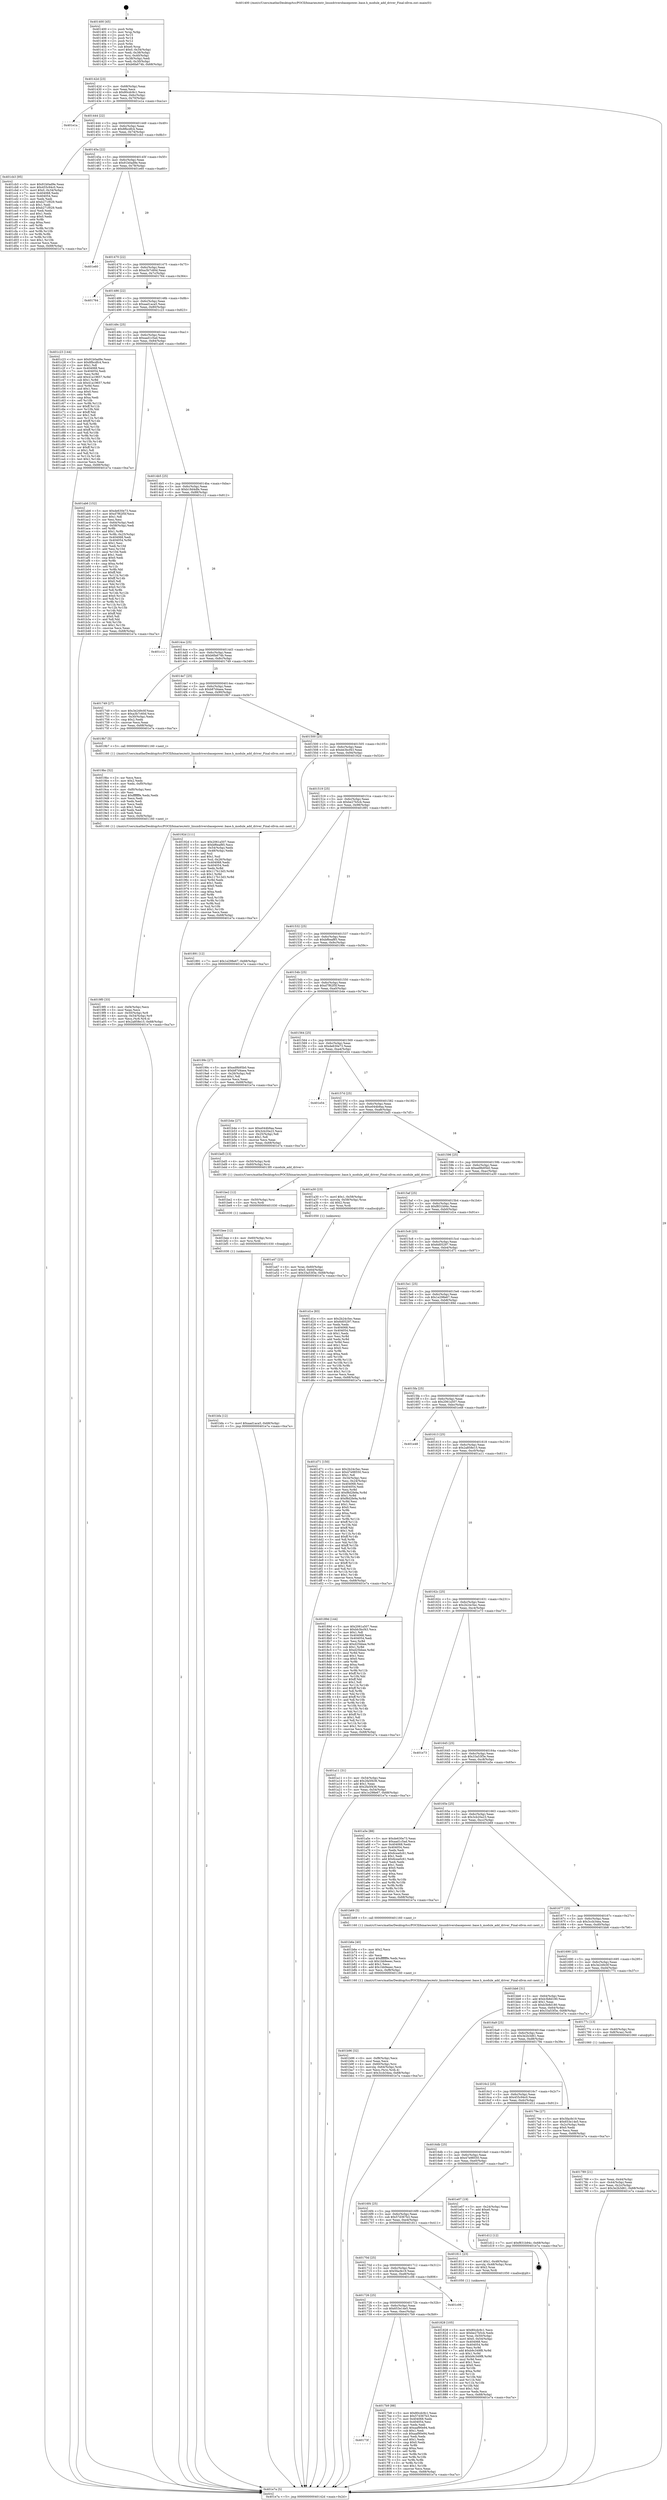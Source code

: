 digraph "0x401400" {
  label = "0x401400 (/mnt/c/Users/mathe/Desktop/tcc/POCII/binaries/extr_linuxdriversbasepower..base.h_module_add_driver_Final-ollvm.out::main(0))"
  labelloc = "t"
  node[shape=record]

  Entry [label="",width=0.3,height=0.3,shape=circle,fillcolor=black,style=filled]
  "0x40142d" [label="{
     0x40142d [23]\l
     | [instrs]\l
     &nbsp;&nbsp;0x40142d \<+3\>: mov -0x68(%rbp),%eax\l
     &nbsp;&nbsp;0x401430 \<+2\>: mov %eax,%ecx\l
     &nbsp;&nbsp;0x401432 \<+6\>: sub $0x80cdc9c1,%ecx\l
     &nbsp;&nbsp;0x401438 \<+3\>: mov %eax,-0x6c(%rbp)\l
     &nbsp;&nbsp;0x40143b \<+3\>: mov %ecx,-0x70(%rbp)\l
     &nbsp;&nbsp;0x40143e \<+6\>: je 0000000000401e1a \<main+0xa1a\>\l
  }"]
  "0x401e1a" [label="{
     0x401e1a\l
  }", style=dashed]
  "0x401444" [label="{
     0x401444 [22]\l
     | [instrs]\l
     &nbsp;&nbsp;0x401444 \<+5\>: jmp 0000000000401449 \<main+0x49\>\l
     &nbsp;&nbsp;0x401449 \<+3\>: mov -0x6c(%rbp),%eax\l
     &nbsp;&nbsp;0x40144c \<+5\>: sub $0x8fbcdfc4,%eax\l
     &nbsp;&nbsp;0x401451 \<+3\>: mov %eax,-0x74(%rbp)\l
     &nbsp;&nbsp;0x401454 \<+6\>: je 0000000000401cb3 \<main+0x8b3\>\l
  }"]
  Exit [label="",width=0.3,height=0.3,shape=circle,fillcolor=black,style=filled,peripheries=2]
  "0x401cb3" [label="{
     0x401cb3 [95]\l
     | [instrs]\l
     &nbsp;&nbsp;0x401cb3 \<+5\>: mov $0x91b0ad9e,%eax\l
     &nbsp;&nbsp;0x401cb8 \<+5\>: mov $0x455c94c0,%ecx\l
     &nbsp;&nbsp;0x401cbd \<+7\>: movl $0x0,-0x34(%rbp)\l
     &nbsp;&nbsp;0x401cc4 \<+7\>: mov 0x404068,%edx\l
     &nbsp;&nbsp;0x401ccb \<+7\>: mov 0x404054,%esi\l
     &nbsp;&nbsp;0x401cd2 \<+2\>: mov %edx,%edi\l
     &nbsp;&nbsp;0x401cd4 \<+6\>: add $0xb271f029,%edi\l
     &nbsp;&nbsp;0x401cda \<+3\>: sub $0x1,%edi\l
     &nbsp;&nbsp;0x401cdd \<+6\>: sub $0xb271f029,%edi\l
     &nbsp;&nbsp;0x401ce3 \<+3\>: imul %edi,%edx\l
     &nbsp;&nbsp;0x401ce6 \<+3\>: and $0x1,%edx\l
     &nbsp;&nbsp;0x401ce9 \<+3\>: cmp $0x0,%edx\l
     &nbsp;&nbsp;0x401cec \<+4\>: sete %r8b\l
     &nbsp;&nbsp;0x401cf0 \<+3\>: cmp $0xa,%esi\l
     &nbsp;&nbsp;0x401cf3 \<+4\>: setl %r9b\l
     &nbsp;&nbsp;0x401cf7 \<+3\>: mov %r8b,%r10b\l
     &nbsp;&nbsp;0x401cfa \<+3\>: and %r9b,%r10b\l
     &nbsp;&nbsp;0x401cfd \<+3\>: xor %r9b,%r8b\l
     &nbsp;&nbsp;0x401d00 \<+3\>: or %r8b,%r10b\l
     &nbsp;&nbsp;0x401d03 \<+4\>: test $0x1,%r10b\l
     &nbsp;&nbsp;0x401d07 \<+3\>: cmovne %ecx,%eax\l
     &nbsp;&nbsp;0x401d0a \<+3\>: mov %eax,-0x68(%rbp)\l
     &nbsp;&nbsp;0x401d0d \<+5\>: jmp 0000000000401e7a \<main+0xa7a\>\l
  }"]
  "0x40145a" [label="{
     0x40145a [22]\l
     | [instrs]\l
     &nbsp;&nbsp;0x40145a \<+5\>: jmp 000000000040145f \<main+0x5f\>\l
     &nbsp;&nbsp;0x40145f \<+3\>: mov -0x6c(%rbp),%eax\l
     &nbsp;&nbsp;0x401462 \<+5\>: sub $0x91b0ad9e,%eax\l
     &nbsp;&nbsp;0x401467 \<+3\>: mov %eax,-0x78(%rbp)\l
     &nbsp;&nbsp;0x40146a \<+6\>: je 0000000000401e60 \<main+0xa60\>\l
  }"]
  "0x401bfa" [label="{
     0x401bfa [12]\l
     | [instrs]\l
     &nbsp;&nbsp;0x401bfa \<+7\>: movl $0xaad1aca5,-0x68(%rbp)\l
     &nbsp;&nbsp;0x401c01 \<+5\>: jmp 0000000000401e7a \<main+0xa7a\>\l
  }"]
  "0x401e60" [label="{
     0x401e60\l
  }", style=dashed]
  "0x401470" [label="{
     0x401470 [22]\l
     | [instrs]\l
     &nbsp;&nbsp;0x401470 \<+5\>: jmp 0000000000401475 \<main+0x75\>\l
     &nbsp;&nbsp;0x401475 \<+3\>: mov -0x6c(%rbp),%eax\l
     &nbsp;&nbsp;0x401478 \<+5\>: sub $0xa3b7c60d,%eax\l
     &nbsp;&nbsp;0x40147d \<+3\>: mov %eax,-0x7c(%rbp)\l
     &nbsp;&nbsp;0x401480 \<+6\>: je 0000000000401764 \<main+0x364\>\l
  }"]
  "0x401bee" [label="{
     0x401bee [12]\l
     | [instrs]\l
     &nbsp;&nbsp;0x401bee \<+4\>: mov -0x60(%rbp),%rsi\l
     &nbsp;&nbsp;0x401bf2 \<+3\>: mov %rsi,%rdi\l
     &nbsp;&nbsp;0x401bf5 \<+5\>: call 0000000000401030 \<free@plt\>\l
     | [calls]\l
     &nbsp;&nbsp;0x401030 \{1\} (unknown)\l
  }"]
  "0x401764" [label="{
     0x401764\l
  }", style=dashed]
  "0x401486" [label="{
     0x401486 [22]\l
     | [instrs]\l
     &nbsp;&nbsp;0x401486 \<+5\>: jmp 000000000040148b \<main+0x8b\>\l
     &nbsp;&nbsp;0x40148b \<+3\>: mov -0x6c(%rbp),%eax\l
     &nbsp;&nbsp;0x40148e \<+5\>: sub $0xaad1aca5,%eax\l
     &nbsp;&nbsp;0x401493 \<+3\>: mov %eax,-0x80(%rbp)\l
     &nbsp;&nbsp;0x401496 \<+6\>: je 0000000000401c23 \<main+0x823\>\l
  }"]
  "0x401be2" [label="{
     0x401be2 [12]\l
     | [instrs]\l
     &nbsp;&nbsp;0x401be2 \<+4\>: mov -0x50(%rbp),%rsi\l
     &nbsp;&nbsp;0x401be6 \<+3\>: mov %rsi,%rdi\l
     &nbsp;&nbsp;0x401be9 \<+5\>: call 0000000000401030 \<free@plt\>\l
     | [calls]\l
     &nbsp;&nbsp;0x401030 \{1\} (unknown)\l
  }"]
  "0x401c23" [label="{
     0x401c23 [144]\l
     | [instrs]\l
     &nbsp;&nbsp;0x401c23 \<+5\>: mov $0x91b0ad9e,%eax\l
     &nbsp;&nbsp;0x401c28 \<+5\>: mov $0x8fbcdfc4,%ecx\l
     &nbsp;&nbsp;0x401c2d \<+2\>: mov $0x1,%dl\l
     &nbsp;&nbsp;0x401c2f \<+7\>: mov 0x404068,%esi\l
     &nbsp;&nbsp;0x401c36 \<+7\>: mov 0x404054,%edi\l
     &nbsp;&nbsp;0x401c3d \<+3\>: mov %esi,%r8d\l
     &nbsp;&nbsp;0x401c40 \<+7\>: add $0x41a19657,%r8d\l
     &nbsp;&nbsp;0x401c47 \<+4\>: sub $0x1,%r8d\l
     &nbsp;&nbsp;0x401c4b \<+7\>: sub $0x41a19657,%r8d\l
     &nbsp;&nbsp;0x401c52 \<+4\>: imul %r8d,%esi\l
     &nbsp;&nbsp;0x401c56 \<+3\>: and $0x1,%esi\l
     &nbsp;&nbsp;0x401c59 \<+3\>: cmp $0x0,%esi\l
     &nbsp;&nbsp;0x401c5c \<+4\>: sete %r9b\l
     &nbsp;&nbsp;0x401c60 \<+3\>: cmp $0xa,%edi\l
     &nbsp;&nbsp;0x401c63 \<+4\>: setl %r10b\l
     &nbsp;&nbsp;0x401c67 \<+3\>: mov %r9b,%r11b\l
     &nbsp;&nbsp;0x401c6a \<+4\>: xor $0xff,%r11b\l
     &nbsp;&nbsp;0x401c6e \<+3\>: mov %r10b,%bl\l
     &nbsp;&nbsp;0x401c71 \<+3\>: xor $0xff,%bl\l
     &nbsp;&nbsp;0x401c74 \<+3\>: xor $0x1,%dl\l
     &nbsp;&nbsp;0x401c77 \<+3\>: mov %r11b,%r14b\l
     &nbsp;&nbsp;0x401c7a \<+4\>: and $0xff,%r14b\l
     &nbsp;&nbsp;0x401c7e \<+3\>: and %dl,%r9b\l
     &nbsp;&nbsp;0x401c81 \<+3\>: mov %bl,%r15b\l
     &nbsp;&nbsp;0x401c84 \<+4\>: and $0xff,%r15b\l
     &nbsp;&nbsp;0x401c88 \<+3\>: and %dl,%r10b\l
     &nbsp;&nbsp;0x401c8b \<+3\>: or %r9b,%r14b\l
     &nbsp;&nbsp;0x401c8e \<+3\>: or %r10b,%r15b\l
     &nbsp;&nbsp;0x401c91 \<+3\>: xor %r15b,%r14b\l
     &nbsp;&nbsp;0x401c94 \<+3\>: or %bl,%r11b\l
     &nbsp;&nbsp;0x401c97 \<+4\>: xor $0xff,%r11b\l
     &nbsp;&nbsp;0x401c9b \<+3\>: or $0x1,%dl\l
     &nbsp;&nbsp;0x401c9e \<+3\>: and %dl,%r11b\l
     &nbsp;&nbsp;0x401ca1 \<+3\>: or %r11b,%r14b\l
     &nbsp;&nbsp;0x401ca4 \<+4\>: test $0x1,%r14b\l
     &nbsp;&nbsp;0x401ca8 \<+3\>: cmovne %ecx,%eax\l
     &nbsp;&nbsp;0x401cab \<+3\>: mov %eax,-0x68(%rbp)\l
     &nbsp;&nbsp;0x401cae \<+5\>: jmp 0000000000401e7a \<main+0xa7a\>\l
  }"]
  "0x40149c" [label="{
     0x40149c [25]\l
     | [instrs]\l
     &nbsp;&nbsp;0x40149c \<+5\>: jmp 00000000004014a1 \<main+0xa1\>\l
     &nbsp;&nbsp;0x4014a1 \<+3\>: mov -0x6c(%rbp),%eax\l
     &nbsp;&nbsp;0x4014a4 \<+5\>: sub $0xaad1c5ad,%eax\l
     &nbsp;&nbsp;0x4014a9 \<+6\>: mov %eax,-0x84(%rbp)\l
     &nbsp;&nbsp;0x4014af \<+6\>: je 0000000000401ab6 \<main+0x6b6\>\l
  }"]
  "0x401b96" [label="{
     0x401b96 [32]\l
     | [instrs]\l
     &nbsp;&nbsp;0x401b96 \<+6\>: mov -0xf8(%rbp),%ecx\l
     &nbsp;&nbsp;0x401b9c \<+3\>: imul %eax,%ecx\l
     &nbsp;&nbsp;0x401b9f \<+4\>: mov -0x60(%rbp),%rsi\l
     &nbsp;&nbsp;0x401ba3 \<+4\>: movslq -0x64(%rbp),%rdi\l
     &nbsp;&nbsp;0x401ba7 \<+3\>: mov %ecx,(%rsi,%rdi,4)\l
     &nbsp;&nbsp;0x401baa \<+7\>: movl $0x3ccb34ea,-0x68(%rbp)\l
     &nbsp;&nbsp;0x401bb1 \<+5\>: jmp 0000000000401e7a \<main+0xa7a\>\l
  }"]
  "0x401ab6" [label="{
     0x401ab6 [152]\l
     | [instrs]\l
     &nbsp;&nbsp;0x401ab6 \<+5\>: mov $0xde630e73,%eax\l
     &nbsp;&nbsp;0x401abb \<+5\>: mov $0xd7f62f5f,%ecx\l
     &nbsp;&nbsp;0x401ac0 \<+2\>: mov $0x1,%dl\l
     &nbsp;&nbsp;0x401ac2 \<+2\>: xor %esi,%esi\l
     &nbsp;&nbsp;0x401ac4 \<+3\>: mov -0x64(%rbp),%edi\l
     &nbsp;&nbsp;0x401ac7 \<+3\>: cmp -0x58(%rbp),%edi\l
     &nbsp;&nbsp;0x401aca \<+4\>: setl %r8b\l
     &nbsp;&nbsp;0x401ace \<+4\>: and $0x1,%r8b\l
     &nbsp;&nbsp;0x401ad2 \<+4\>: mov %r8b,-0x25(%rbp)\l
     &nbsp;&nbsp;0x401ad6 \<+7\>: mov 0x404068,%edi\l
     &nbsp;&nbsp;0x401add \<+8\>: mov 0x404054,%r9d\l
     &nbsp;&nbsp;0x401ae5 \<+3\>: sub $0x1,%esi\l
     &nbsp;&nbsp;0x401ae8 \<+3\>: mov %edi,%r10d\l
     &nbsp;&nbsp;0x401aeb \<+3\>: add %esi,%r10d\l
     &nbsp;&nbsp;0x401aee \<+4\>: imul %r10d,%edi\l
     &nbsp;&nbsp;0x401af2 \<+3\>: and $0x1,%edi\l
     &nbsp;&nbsp;0x401af5 \<+3\>: cmp $0x0,%edi\l
     &nbsp;&nbsp;0x401af8 \<+4\>: sete %r8b\l
     &nbsp;&nbsp;0x401afc \<+4\>: cmp $0xa,%r9d\l
     &nbsp;&nbsp;0x401b00 \<+4\>: setl %r11b\l
     &nbsp;&nbsp;0x401b04 \<+3\>: mov %r8b,%bl\l
     &nbsp;&nbsp;0x401b07 \<+3\>: xor $0xff,%bl\l
     &nbsp;&nbsp;0x401b0a \<+3\>: mov %r11b,%r14b\l
     &nbsp;&nbsp;0x401b0d \<+4\>: xor $0xff,%r14b\l
     &nbsp;&nbsp;0x401b11 \<+3\>: xor $0x0,%dl\l
     &nbsp;&nbsp;0x401b14 \<+3\>: mov %bl,%r15b\l
     &nbsp;&nbsp;0x401b17 \<+4\>: and $0x0,%r15b\l
     &nbsp;&nbsp;0x401b1b \<+3\>: and %dl,%r8b\l
     &nbsp;&nbsp;0x401b1e \<+3\>: mov %r14b,%r12b\l
     &nbsp;&nbsp;0x401b21 \<+4\>: and $0x0,%r12b\l
     &nbsp;&nbsp;0x401b25 \<+3\>: and %dl,%r11b\l
     &nbsp;&nbsp;0x401b28 \<+3\>: or %r8b,%r15b\l
     &nbsp;&nbsp;0x401b2b \<+3\>: or %r11b,%r12b\l
     &nbsp;&nbsp;0x401b2e \<+3\>: xor %r12b,%r15b\l
     &nbsp;&nbsp;0x401b31 \<+3\>: or %r14b,%bl\l
     &nbsp;&nbsp;0x401b34 \<+3\>: xor $0xff,%bl\l
     &nbsp;&nbsp;0x401b37 \<+3\>: or $0x0,%dl\l
     &nbsp;&nbsp;0x401b3a \<+2\>: and %dl,%bl\l
     &nbsp;&nbsp;0x401b3c \<+3\>: or %bl,%r15b\l
     &nbsp;&nbsp;0x401b3f \<+4\>: test $0x1,%r15b\l
     &nbsp;&nbsp;0x401b43 \<+3\>: cmovne %ecx,%eax\l
     &nbsp;&nbsp;0x401b46 \<+3\>: mov %eax,-0x68(%rbp)\l
     &nbsp;&nbsp;0x401b49 \<+5\>: jmp 0000000000401e7a \<main+0xa7a\>\l
  }"]
  "0x4014b5" [label="{
     0x4014b5 [25]\l
     | [instrs]\l
     &nbsp;&nbsp;0x4014b5 \<+5\>: jmp 00000000004014ba \<main+0xba\>\l
     &nbsp;&nbsp;0x4014ba \<+3\>: mov -0x6c(%rbp),%eax\l
     &nbsp;&nbsp;0x4014bd \<+5\>: sub $0xb18d4dfe,%eax\l
     &nbsp;&nbsp;0x4014c2 \<+6\>: mov %eax,-0x88(%rbp)\l
     &nbsp;&nbsp;0x4014c8 \<+6\>: je 0000000000401c12 \<main+0x812\>\l
  }"]
  "0x401b6e" [label="{
     0x401b6e [40]\l
     | [instrs]\l
     &nbsp;&nbsp;0x401b6e \<+5\>: mov $0x2,%ecx\l
     &nbsp;&nbsp;0x401b73 \<+1\>: cltd\l
     &nbsp;&nbsp;0x401b74 \<+2\>: idiv %ecx\l
     &nbsp;&nbsp;0x401b76 \<+6\>: imul $0xfffffffe,%edx,%ecx\l
     &nbsp;&nbsp;0x401b7c \<+6\>: sub $0x1bb9eeec,%ecx\l
     &nbsp;&nbsp;0x401b82 \<+3\>: add $0x1,%ecx\l
     &nbsp;&nbsp;0x401b85 \<+6\>: add $0x1bb9eeec,%ecx\l
     &nbsp;&nbsp;0x401b8b \<+6\>: mov %ecx,-0xf8(%rbp)\l
     &nbsp;&nbsp;0x401b91 \<+5\>: call 0000000000401160 \<next_i\>\l
     | [calls]\l
     &nbsp;&nbsp;0x401160 \{1\} (/mnt/c/Users/mathe/Desktop/tcc/POCII/binaries/extr_linuxdriversbasepower..base.h_module_add_driver_Final-ollvm.out::next_i)\l
  }"]
  "0x401c12" [label="{
     0x401c12\l
  }", style=dashed]
  "0x4014ce" [label="{
     0x4014ce [25]\l
     | [instrs]\l
     &nbsp;&nbsp;0x4014ce \<+5\>: jmp 00000000004014d3 \<main+0xd3\>\l
     &nbsp;&nbsp;0x4014d3 \<+3\>: mov -0x6c(%rbp),%eax\l
     &nbsp;&nbsp;0x4014d6 \<+5\>: sub $0xb6fa674b,%eax\l
     &nbsp;&nbsp;0x4014db \<+6\>: mov %eax,-0x8c(%rbp)\l
     &nbsp;&nbsp;0x4014e1 \<+6\>: je 0000000000401749 \<main+0x349\>\l
  }"]
  "0x401a47" [label="{
     0x401a47 [23]\l
     | [instrs]\l
     &nbsp;&nbsp;0x401a47 \<+4\>: mov %rax,-0x60(%rbp)\l
     &nbsp;&nbsp;0x401a4b \<+7\>: movl $0x0,-0x64(%rbp)\l
     &nbsp;&nbsp;0x401a52 \<+7\>: movl $0x33a53f3e,-0x68(%rbp)\l
     &nbsp;&nbsp;0x401a59 \<+5\>: jmp 0000000000401e7a \<main+0xa7a\>\l
  }"]
  "0x401749" [label="{
     0x401749 [27]\l
     | [instrs]\l
     &nbsp;&nbsp;0x401749 \<+5\>: mov $0x3e249c0f,%eax\l
     &nbsp;&nbsp;0x40174e \<+5\>: mov $0xa3b7c60d,%ecx\l
     &nbsp;&nbsp;0x401753 \<+3\>: mov -0x30(%rbp),%edx\l
     &nbsp;&nbsp;0x401756 \<+3\>: cmp $0x2,%edx\l
     &nbsp;&nbsp;0x401759 \<+3\>: cmovne %ecx,%eax\l
     &nbsp;&nbsp;0x40175c \<+3\>: mov %eax,-0x68(%rbp)\l
     &nbsp;&nbsp;0x40175f \<+5\>: jmp 0000000000401e7a \<main+0xa7a\>\l
  }"]
  "0x4014e7" [label="{
     0x4014e7 [25]\l
     | [instrs]\l
     &nbsp;&nbsp;0x4014e7 \<+5\>: jmp 00000000004014ec \<main+0xec\>\l
     &nbsp;&nbsp;0x4014ec \<+3\>: mov -0x6c(%rbp),%eax\l
     &nbsp;&nbsp;0x4014ef \<+5\>: sub $0xb87d4aea,%eax\l
     &nbsp;&nbsp;0x4014f4 \<+6\>: mov %eax,-0x90(%rbp)\l
     &nbsp;&nbsp;0x4014fa \<+6\>: je 00000000004019b7 \<main+0x5b7\>\l
  }"]
  "0x401e7a" [label="{
     0x401e7a [5]\l
     | [instrs]\l
     &nbsp;&nbsp;0x401e7a \<+5\>: jmp 000000000040142d \<main+0x2d\>\l
  }"]
  "0x401400" [label="{
     0x401400 [45]\l
     | [instrs]\l
     &nbsp;&nbsp;0x401400 \<+1\>: push %rbp\l
     &nbsp;&nbsp;0x401401 \<+3\>: mov %rsp,%rbp\l
     &nbsp;&nbsp;0x401404 \<+2\>: push %r15\l
     &nbsp;&nbsp;0x401406 \<+2\>: push %r14\l
     &nbsp;&nbsp;0x401408 \<+2\>: push %r12\l
     &nbsp;&nbsp;0x40140a \<+1\>: push %rbx\l
     &nbsp;&nbsp;0x40140b \<+7\>: sub $0xe0,%rsp\l
     &nbsp;&nbsp;0x401412 \<+7\>: movl $0x0,-0x34(%rbp)\l
     &nbsp;&nbsp;0x401419 \<+3\>: mov %edi,-0x38(%rbp)\l
     &nbsp;&nbsp;0x40141c \<+4\>: mov %rsi,-0x40(%rbp)\l
     &nbsp;&nbsp;0x401420 \<+3\>: mov -0x38(%rbp),%edi\l
     &nbsp;&nbsp;0x401423 \<+3\>: mov %edi,-0x30(%rbp)\l
     &nbsp;&nbsp;0x401426 \<+7\>: movl $0xb6fa674b,-0x68(%rbp)\l
  }"]
  "0x4019f0" [label="{
     0x4019f0 [33]\l
     | [instrs]\l
     &nbsp;&nbsp;0x4019f0 \<+6\>: mov -0xf4(%rbp),%ecx\l
     &nbsp;&nbsp;0x4019f6 \<+3\>: imul %eax,%ecx\l
     &nbsp;&nbsp;0x4019f9 \<+4\>: mov -0x50(%rbp),%r8\l
     &nbsp;&nbsp;0x4019fd \<+4\>: movslq -0x54(%rbp),%r9\l
     &nbsp;&nbsp;0x401a01 \<+4\>: mov %ecx,(%r8,%r9,4)\l
     &nbsp;&nbsp;0x401a05 \<+7\>: movl $0x2a858e15,-0x68(%rbp)\l
     &nbsp;&nbsp;0x401a0c \<+5\>: jmp 0000000000401e7a \<main+0xa7a\>\l
  }"]
  "0x4019b7" [label="{
     0x4019b7 [5]\l
     | [instrs]\l
     &nbsp;&nbsp;0x4019b7 \<+5\>: call 0000000000401160 \<next_i\>\l
     | [calls]\l
     &nbsp;&nbsp;0x401160 \{1\} (/mnt/c/Users/mathe/Desktop/tcc/POCII/binaries/extr_linuxdriversbasepower..base.h_module_add_driver_Final-ollvm.out::next_i)\l
  }"]
  "0x401500" [label="{
     0x401500 [25]\l
     | [instrs]\l
     &nbsp;&nbsp;0x401500 \<+5\>: jmp 0000000000401505 \<main+0x105\>\l
     &nbsp;&nbsp;0x401505 \<+3\>: mov -0x6c(%rbp),%eax\l
     &nbsp;&nbsp;0x401508 \<+5\>: sub $0xbb3bcf43,%eax\l
     &nbsp;&nbsp;0x40150d \<+6\>: mov %eax,-0x94(%rbp)\l
     &nbsp;&nbsp;0x401513 \<+6\>: je 000000000040192d \<main+0x52d\>\l
  }"]
  "0x4019bc" [label="{
     0x4019bc [52]\l
     | [instrs]\l
     &nbsp;&nbsp;0x4019bc \<+2\>: xor %ecx,%ecx\l
     &nbsp;&nbsp;0x4019be \<+5\>: mov $0x2,%edx\l
     &nbsp;&nbsp;0x4019c3 \<+6\>: mov %edx,-0xf0(%rbp)\l
     &nbsp;&nbsp;0x4019c9 \<+1\>: cltd\l
     &nbsp;&nbsp;0x4019ca \<+6\>: mov -0xf0(%rbp),%esi\l
     &nbsp;&nbsp;0x4019d0 \<+2\>: idiv %esi\l
     &nbsp;&nbsp;0x4019d2 \<+6\>: imul $0xfffffffe,%edx,%edx\l
     &nbsp;&nbsp;0x4019d8 \<+2\>: mov %ecx,%edi\l
     &nbsp;&nbsp;0x4019da \<+2\>: sub %edx,%edi\l
     &nbsp;&nbsp;0x4019dc \<+2\>: mov %ecx,%edx\l
     &nbsp;&nbsp;0x4019de \<+3\>: sub $0x1,%edx\l
     &nbsp;&nbsp;0x4019e1 \<+2\>: add %edx,%edi\l
     &nbsp;&nbsp;0x4019e3 \<+2\>: sub %edi,%ecx\l
     &nbsp;&nbsp;0x4019e5 \<+6\>: mov %ecx,-0xf4(%rbp)\l
     &nbsp;&nbsp;0x4019eb \<+5\>: call 0000000000401160 \<next_i\>\l
     | [calls]\l
     &nbsp;&nbsp;0x401160 \{1\} (/mnt/c/Users/mathe/Desktop/tcc/POCII/binaries/extr_linuxdriversbasepower..base.h_module_add_driver_Final-ollvm.out::next_i)\l
  }"]
  "0x40192d" [label="{
     0x40192d [111]\l
     | [instrs]\l
     &nbsp;&nbsp;0x40192d \<+5\>: mov $0x2061a507,%eax\l
     &nbsp;&nbsp;0x401932 \<+5\>: mov $0xbf6eaf85,%ecx\l
     &nbsp;&nbsp;0x401937 \<+3\>: mov -0x54(%rbp),%edx\l
     &nbsp;&nbsp;0x40193a \<+3\>: cmp -0x48(%rbp),%edx\l
     &nbsp;&nbsp;0x40193d \<+4\>: setl %sil\l
     &nbsp;&nbsp;0x401941 \<+4\>: and $0x1,%sil\l
     &nbsp;&nbsp;0x401945 \<+4\>: mov %sil,-0x26(%rbp)\l
     &nbsp;&nbsp;0x401949 \<+7\>: mov 0x404068,%edx\l
     &nbsp;&nbsp;0x401950 \<+7\>: mov 0x404054,%edi\l
     &nbsp;&nbsp;0x401957 \<+3\>: mov %edx,%r8d\l
     &nbsp;&nbsp;0x40195a \<+7\>: sub $0x117b13d3,%r8d\l
     &nbsp;&nbsp;0x401961 \<+4\>: sub $0x1,%r8d\l
     &nbsp;&nbsp;0x401965 \<+7\>: add $0x117b13d3,%r8d\l
     &nbsp;&nbsp;0x40196c \<+4\>: imul %r8d,%edx\l
     &nbsp;&nbsp;0x401970 \<+3\>: and $0x1,%edx\l
     &nbsp;&nbsp;0x401973 \<+3\>: cmp $0x0,%edx\l
     &nbsp;&nbsp;0x401976 \<+4\>: sete %sil\l
     &nbsp;&nbsp;0x40197a \<+3\>: cmp $0xa,%edi\l
     &nbsp;&nbsp;0x40197d \<+4\>: setl %r9b\l
     &nbsp;&nbsp;0x401981 \<+3\>: mov %sil,%r10b\l
     &nbsp;&nbsp;0x401984 \<+3\>: and %r9b,%r10b\l
     &nbsp;&nbsp;0x401987 \<+3\>: xor %r9b,%sil\l
     &nbsp;&nbsp;0x40198a \<+3\>: or %sil,%r10b\l
     &nbsp;&nbsp;0x40198d \<+4\>: test $0x1,%r10b\l
     &nbsp;&nbsp;0x401991 \<+3\>: cmovne %ecx,%eax\l
     &nbsp;&nbsp;0x401994 \<+3\>: mov %eax,-0x68(%rbp)\l
     &nbsp;&nbsp;0x401997 \<+5\>: jmp 0000000000401e7a \<main+0xa7a\>\l
  }"]
  "0x401519" [label="{
     0x401519 [25]\l
     | [instrs]\l
     &nbsp;&nbsp;0x401519 \<+5\>: jmp 000000000040151e \<main+0x11e\>\l
     &nbsp;&nbsp;0x40151e \<+3\>: mov -0x6c(%rbp),%eax\l
     &nbsp;&nbsp;0x401521 \<+5\>: sub $0xbe27b5cb,%eax\l
     &nbsp;&nbsp;0x401526 \<+6\>: mov %eax,-0x98(%rbp)\l
     &nbsp;&nbsp;0x40152c \<+6\>: je 0000000000401891 \<main+0x491\>\l
  }"]
  "0x401828" [label="{
     0x401828 [105]\l
     | [instrs]\l
     &nbsp;&nbsp;0x401828 \<+5\>: mov $0x80cdc9c1,%ecx\l
     &nbsp;&nbsp;0x40182d \<+5\>: mov $0xbe27b5cb,%edx\l
     &nbsp;&nbsp;0x401832 \<+4\>: mov %rax,-0x50(%rbp)\l
     &nbsp;&nbsp;0x401836 \<+7\>: movl $0x0,-0x54(%rbp)\l
     &nbsp;&nbsp;0x40183d \<+7\>: mov 0x404068,%esi\l
     &nbsp;&nbsp;0x401844 \<+8\>: mov 0x404054,%r8d\l
     &nbsp;&nbsp;0x40184c \<+3\>: mov %esi,%r9d\l
     &nbsp;&nbsp;0x40184f \<+7\>: add $0xb9c349f8,%r9d\l
     &nbsp;&nbsp;0x401856 \<+4\>: sub $0x1,%r9d\l
     &nbsp;&nbsp;0x40185a \<+7\>: sub $0xb9c349f8,%r9d\l
     &nbsp;&nbsp;0x401861 \<+4\>: imul %r9d,%esi\l
     &nbsp;&nbsp;0x401865 \<+3\>: and $0x1,%esi\l
     &nbsp;&nbsp;0x401868 \<+3\>: cmp $0x0,%esi\l
     &nbsp;&nbsp;0x40186b \<+4\>: sete %r10b\l
     &nbsp;&nbsp;0x40186f \<+4\>: cmp $0xa,%r8d\l
     &nbsp;&nbsp;0x401873 \<+4\>: setl %r11b\l
     &nbsp;&nbsp;0x401877 \<+3\>: mov %r10b,%bl\l
     &nbsp;&nbsp;0x40187a \<+3\>: and %r11b,%bl\l
     &nbsp;&nbsp;0x40187d \<+3\>: xor %r11b,%r10b\l
     &nbsp;&nbsp;0x401880 \<+3\>: or %r10b,%bl\l
     &nbsp;&nbsp;0x401883 \<+3\>: test $0x1,%bl\l
     &nbsp;&nbsp;0x401886 \<+3\>: cmovne %edx,%ecx\l
     &nbsp;&nbsp;0x401889 \<+3\>: mov %ecx,-0x68(%rbp)\l
     &nbsp;&nbsp;0x40188c \<+5\>: jmp 0000000000401e7a \<main+0xa7a\>\l
  }"]
  "0x401891" [label="{
     0x401891 [12]\l
     | [instrs]\l
     &nbsp;&nbsp;0x401891 \<+7\>: movl $0x1e298e67,-0x68(%rbp)\l
     &nbsp;&nbsp;0x401898 \<+5\>: jmp 0000000000401e7a \<main+0xa7a\>\l
  }"]
  "0x401532" [label="{
     0x401532 [25]\l
     | [instrs]\l
     &nbsp;&nbsp;0x401532 \<+5\>: jmp 0000000000401537 \<main+0x137\>\l
     &nbsp;&nbsp;0x401537 \<+3\>: mov -0x6c(%rbp),%eax\l
     &nbsp;&nbsp;0x40153a \<+5\>: sub $0xbf6eaf85,%eax\l
     &nbsp;&nbsp;0x40153f \<+6\>: mov %eax,-0x9c(%rbp)\l
     &nbsp;&nbsp;0x401545 \<+6\>: je 000000000040199c \<main+0x59c\>\l
  }"]
  "0x40173f" [label="{
     0x40173f\l
  }", style=dashed]
  "0x40199c" [label="{
     0x40199c [27]\l
     | [instrs]\l
     &nbsp;&nbsp;0x40199c \<+5\>: mov $0xed9b95b0,%eax\l
     &nbsp;&nbsp;0x4019a1 \<+5\>: mov $0xb87d4aea,%ecx\l
     &nbsp;&nbsp;0x4019a6 \<+3\>: mov -0x26(%rbp),%dl\l
     &nbsp;&nbsp;0x4019a9 \<+3\>: test $0x1,%dl\l
     &nbsp;&nbsp;0x4019ac \<+3\>: cmovne %ecx,%eax\l
     &nbsp;&nbsp;0x4019af \<+3\>: mov %eax,-0x68(%rbp)\l
     &nbsp;&nbsp;0x4019b2 \<+5\>: jmp 0000000000401e7a \<main+0xa7a\>\l
  }"]
  "0x40154b" [label="{
     0x40154b [25]\l
     | [instrs]\l
     &nbsp;&nbsp;0x40154b \<+5\>: jmp 0000000000401550 \<main+0x150\>\l
     &nbsp;&nbsp;0x401550 \<+3\>: mov -0x6c(%rbp),%eax\l
     &nbsp;&nbsp;0x401553 \<+5\>: sub $0xd7f62f5f,%eax\l
     &nbsp;&nbsp;0x401558 \<+6\>: mov %eax,-0xa0(%rbp)\l
     &nbsp;&nbsp;0x40155e \<+6\>: je 0000000000401b4e \<main+0x74e\>\l
  }"]
  "0x4017b9" [label="{
     0x4017b9 [88]\l
     | [instrs]\l
     &nbsp;&nbsp;0x4017b9 \<+5\>: mov $0x80cdc9c1,%eax\l
     &nbsp;&nbsp;0x4017be \<+5\>: mov $0x57d367b3,%ecx\l
     &nbsp;&nbsp;0x4017c3 \<+7\>: mov 0x404068,%edx\l
     &nbsp;&nbsp;0x4017ca \<+7\>: mov 0x404054,%esi\l
     &nbsp;&nbsp;0x4017d1 \<+2\>: mov %edx,%edi\l
     &nbsp;&nbsp;0x4017d3 \<+6\>: add $0xaaf90e94,%edi\l
     &nbsp;&nbsp;0x4017d9 \<+3\>: sub $0x1,%edi\l
     &nbsp;&nbsp;0x4017dc \<+6\>: sub $0xaaf90e94,%edi\l
     &nbsp;&nbsp;0x4017e2 \<+3\>: imul %edi,%edx\l
     &nbsp;&nbsp;0x4017e5 \<+3\>: and $0x1,%edx\l
     &nbsp;&nbsp;0x4017e8 \<+3\>: cmp $0x0,%edx\l
     &nbsp;&nbsp;0x4017eb \<+4\>: sete %r8b\l
     &nbsp;&nbsp;0x4017ef \<+3\>: cmp $0xa,%esi\l
     &nbsp;&nbsp;0x4017f2 \<+4\>: setl %r9b\l
     &nbsp;&nbsp;0x4017f6 \<+3\>: mov %r8b,%r10b\l
     &nbsp;&nbsp;0x4017f9 \<+3\>: and %r9b,%r10b\l
     &nbsp;&nbsp;0x4017fc \<+3\>: xor %r9b,%r8b\l
     &nbsp;&nbsp;0x4017ff \<+3\>: or %r8b,%r10b\l
     &nbsp;&nbsp;0x401802 \<+4\>: test $0x1,%r10b\l
     &nbsp;&nbsp;0x401806 \<+3\>: cmovne %ecx,%eax\l
     &nbsp;&nbsp;0x401809 \<+3\>: mov %eax,-0x68(%rbp)\l
     &nbsp;&nbsp;0x40180c \<+5\>: jmp 0000000000401e7a \<main+0xa7a\>\l
  }"]
  "0x401b4e" [label="{
     0x401b4e [27]\l
     | [instrs]\l
     &nbsp;&nbsp;0x401b4e \<+5\>: mov $0xe044b9aa,%eax\l
     &nbsp;&nbsp;0x401b53 \<+5\>: mov $0x3cb20a23,%ecx\l
     &nbsp;&nbsp;0x401b58 \<+3\>: mov -0x25(%rbp),%dl\l
     &nbsp;&nbsp;0x401b5b \<+3\>: test $0x1,%dl\l
     &nbsp;&nbsp;0x401b5e \<+3\>: cmovne %ecx,%eax\l
     &nbsp;&nbsp;0x401b61 \<+3\>: mov %eax,-0x68(%rbp)\l
     &nbsp;&nbsp;0x401b64 \<+5\>: jmp 0000000000401e7a \<main+0xa7a\>\l
  }"]
  "0x401564" [label="{
     0x401564 [25]\l
     | [instrs]\l
     &nbsp;&nbsp;0x401564 \<+5\>: jmp 0000000000401569 \<main+0x169\>\l
     &nbsp;&nbsp;0x401569 \<+3\>: mov -0x6c(%rbp),%eax\l
     &nbsp;&nbsp;0x40156c \<+5\>: sub $0xde630e73,%eax\l
     &nbsp;&nbsp;0x401571 \<+6\>: mov %eax,-0xa4(%rbp)\l
     &nbsp;&nbsp;0x401577 \<+6\>: je 0000000000401e54 \<main+0xa54\>\l
  }"]
  "0x401726" [label="{
     0x401726 [25]\l
     | [instrs]\l
     &nbsp;&nbsp;0x401726 \<+5\>: jmp 000000000040172b \<main+0x32b\>\l
     &nbsp;&nbsp;0x40172b \<+3\>: mov -0x6c(%rbp),%eax\l
     &nbsp;&nbsp;0x40172e \<+5\>: sub $0x653e14e5,%eax\l
     &nbsp;&nbsp;0x401733 \<+6\>: mov %eax,-0xec(%rbp)\l
     &nbsp;&nbsp;0x401739 \<+6\>: je 00000000004017b9 \<main+0x3b9\>\l
  }"]
  "0x401e54" [label="{
     0x401e54\l
  }", style=dashed]
  "0x40157d" [label="{
     0x40157d [25]\l
     | [instrs]\l
     &nbsp;&nbsp;0x40157d \<+5\>: jmp 0000000000401582 \<main+0x182\>\l
     &nbsp;&nbsp;0x401582 \<+3\>: mov -0x6c(%rbp),%eax\l
     &nbsp;&nbsp;0x401585 \<+5\>: sub $0xe044b9aa,%eax\l
     &nbsp;&nbsp;0x40158a \<+6\>: mov %eax,-0xa8(%rbp)\l
     &nbsp;&nbsp;0x401590 \<+6\>: je 0000000000401bd5 \<main+0x7d5\>\l
  }"]
  "0x401c06" [label="{
     0x401c06\l
  }", style=dashed]
  "0x401bd5" [label="{
     0x401bd5 [13]\l
     | [instrs]\l
     &nbsp;&nbsp;0x401bd5 \<+4\>: mov -0x50(%rbp),%rdi\l
     &nbsp;&nbsp;0x401bd9 \<+4\>: mov -0x60(%rbp),%rsi\l
     &nbsp;&nbsp;0x401bdd \<+5\>: call 00000000004013f0 \<module_add_driver\>\l
     | [calls]\l
     &nbsp;&nbsp;0x4013f0 \{1\} (/mnt/c/Users/mathe/Desktop/tcc/POCII/binaries/extr_linuxdriversbasepower..base.h_module_add_driver_Final-ollvm.out::module_add_driver)\l
  }"]
  "0x401596" [label="{
     0x401596 [25]\l
     | [instrs]\l
     &nbsp;&nbsp;0x401596 \<+5\>: jmp 000000000040159b \<main+0x19b\>\l
     &nbsp;&nbsp;0x40159b \<+3\>: mov -0x6c(%rbp),%eax\l
     &nbsp;&nbsp;0x40159e \<+5\>: sub $0xed9b95b0,%eax\l
     &nbsp;&nbsp;0x4015a3 \<+6\>: mov %eax,-0xac(%rbp)\l
     &nbsp;&nbsp;0x4015a9 \<+6\>: je 0000000000401a30 \<main+0x630\>\l
  }"]
  "0x40170d" [label="{
     0x40170d [25]\l
     | [instrs]\l
     &nbsp;&nbsp;0x40170d \<+5\>: jmp 0000000000401712 \<main+0x312\>\l
     &nbsp;&nbsp;0x401712 \<+3\>: mov -0x6c(%rbp),%eax\l
     &nbsp;&nbsp;0x401715 \<+5\>: sub $0x5facfe19,%eax\l
     &nbsp;&nbsp;0x40171a \<+6\>: mov %eax,-0xe8(%rbp)\l
     &nbsp;&nbsp;0x401720 \<+6\>: je 0000000000401c06 \<main+0x806\>\l
  }"]
  "0x401a30" [label="{
     0x401a30 [23]\l
     | [instrs]\l
     &nbsp;&nbsp;0x401a30 \<+7\>: movl $0x1,-0x58(%rbp)\l
     &nbsp;&nbsp;0x401a37 \<+4\>: movslq -0x58(%rbp),%rax\l
     &nbsp;&nbsp;0x401a3b \<+4\>: shl $0x2,%rax\l
     &nbsp;&nbsp;0x401a3f \<+3\>: mov %rax,%rdi\l
     &nbsp;&nbsp;0x401a42 \<+5\>: call 0000000000401050 \<malloc@plt\>\l
     | [calls]\l
     &nbsp;&nbsp;0x401050 \{1\} (unknown)\l
  }"]
  "0x4015af" [label="{
     0x4015af [25]\l
     | [instrs]\l
     &nbsp;&nbsp;0x4015af \<+5\>: jmp 00000000004015b4 \<main+0x1b4\>\l
     &nbsp;&nbsp;0x4015b4 \<+3\>: mov -0x6c(%rbp),%eax\l
     &nbsp;&nbsp;0x4015b7 \<+5\>: sub $0xf831b94c,%eax\l
     &nbsp;&nbsp;0x4015bc \<+6\>: mov %eax,-0xb0(%rbp)\l
     &nbsp;&nbsp;0x4015c2 \<+6\>: je 0000000000401d1e \<main+0x91e\>\l
  }"]
  "0x401811" [label="{
     0x401811 [23]\l
     | [instrs]\l
     &nbsp;&nbsp;0x401811 \<+7\>: movl $0x1,-0x48(%rbp)\l
     &nbsp;&nbsp;0x401818 \<+4\>: movslq -0x48(%rbp),%rax\l
     &nbsp;&nbsp;0x40181c \<+4\>: shl $0x2,%rax\l
     &nbsp;&nbsp;0x401820 \<+3\>: mov %rax,%rdi\l
     &nbsp;&nbsp;0x401823 \<+5\>: call 0000000000401050 \<malloc@plt\>\l
     | [calls]\l
     &nbsp;&nbsp;0x401050 \{1\} (unknown)\l
  }"]
  "0x401d1e" [label="{
     0x401d1e [83]\l
     | [instrs]\l
     &nbsp;&nbsp;0x401d1e \<+5\>: mov $0x2b24c5ec,%eax\l
     &nbsp;&nbsp;0x401d23 \<+5\>: mov $0x6d05297,%ecx\l
     &nbsp;&nbsp;0x401d28 \<+2\>: xor %edx,%edx\l
     &nbsp;&nbsp;0x401d2a \<+7\>: mov 0x404068,%esi\l
     &nbsp;&nbsp;0x401d31 \<+7\>: mov 0x404054,%edi\l
     &nbsp;&nbsp;0x401d38 \<+3\>: sub $0x1,%edx\l
     &nbsp;&nbsp;0x401d3b \<+3\>: mov %esi,%r8d\l
     &nbsp;&nbsp;0x401d3e \<+3\>: add %edx,%r8d\l
     &nbsp;&nbsp;0x401d41 \<+4\>: imul %r8d,%esi\l
     &nbsp;&nbsp;0x401d45 \<+3\>: and $0x1,%esi\l
     &nbsp;&nbsp;0x401d48 \<+3\>: cmp $0x0,%esi\l
     &nbsp;&nbsp;0x401d4b \<+4\>: sete %r9b\l
     &nbsp;&nbsp;0x401d4f \<+3\>: cmp $0xa,%edi\l
     &nbsp;&nbsp;0x401d52 \<+4\>: setl %r10b\l
     &nbsp;&nbsp;0x401d56 \<+3\>: mov %r9b,%r11b\l
     &nbsp;&nbsp;0x401d59 \<+3\>: and %r10b,%r11b\l
     &nbsp;&nbsp;0x401d5c \<+3\>: xor %r10b,%r9b\l
     &nbsp;&nbsp;0x401d5f \<+3\>: or %r9b,%r11b\l
     &nbsp;&nbsp;0x401d62 \<+4\>: test $0x1,%r11b\l
     &nbsp;&nbsp;0x401d66 \<+3\>: cmovne %ecx,%eax\l
     &nbsp;&nbsp;0x401d69 \<+3\>: mov %eax,-0x68(%rbp)\l
     &nbsp;&nbsp;0x401d6c \<+5\>: jmp 0000000000401e7a \<main+0xa7a\>\l
  }"]
  "0x4015c8" [label="{
     0x4015c8 [25]\l
     | [instrs]\l
     &nbsp;&nbsp;0x4015c8 \<+5\>: jmp 00000000004015cd \<main+0x1cd\>\l
     &nbsp;&nbsp;0x4015cd \<+3\>: mov -0x6c(%rbp),%eax\l
     &nbsp;&nbsp;0x4015d0 \<+5\>: sub $0x6d05297,%eax\l
     &nbsp;&nbsp;0x4015d5 \<+6\>: mov %eax,-0xb4(%rbp)\l
     &nbsp;&nbsp;0x4015db \<+6\>: je 0000000000401d71 \<main+0x971\>\l
  }"]
  "0x4016f4" [label="{
     0x4016f4 [25]\l
     | [instrs]\l
     &nbsp;&nbsp;0x4016f4 \<+5\>: jmp 00000000004016f9 \<main+0x2f9\>\l
     &nbsp;&nbsp;0x4016f9 \<+3\>: mov -0x6c(%rbp),%eax\l
     &nbsp;&nbsp;0x4016fc \<+5\>: sub $0x57d367b3,%eax\l
     &nbsp;&nbsp;0x401701 \<+6\>: mov %eax,-0xe4(%rbp)\l
     &nbsp;&nbsp;0x401707 \<+6\>: je 0000000000401811 \<main+0x411\>\l
  }"]
  "0x401d71" [label="{
     0x401d71 [150]\l
     | [instrs]\l
     &nbsp;&nbsp;0x401d71 \<+5\>: mov $0x2b24c5ec,%eax\l
     &nbsp;&nbsp;0x401d76 \<+5\>: mov $0x47e98550,%ecx\l
     &nbsp;&nbsp;0x401d7b \<+2\>: mov $0x1,%dl\l
     &nbsp;&nbsp;0x401d7d \<+3\>: mov -0x34(%rbp),%esi\l
     &nbsp;&nbsp;0x401d80 \<+3\>: mov %esi,-0x24(%rbp)\l
     &nbsp;&nbsp;0x401d83 \<+7\>: mov 0x404068,%esi\l
     &nbsp;&nbsp;0x401d8a \<+7\>: mov 0x404054,%edi\l
     &nbsp;&nbsp;0x401d91 \<+3\>: mov %esi,%r8d\l
     &nbsp;&nbsp;0x401d94 \<+7\>: add $0xf8d2fe9a,%r8d\l
     &nbsp;&nbsp;0x401d9b \<+4\>: sub $0x1,%r8d\l
     &nbsp;&nbsp;0x401d9f \<+7\>: sub $0xf8d2fe9a,%r8d\l
     &nbsp;&nbsp;0x401da6 \<+4\>: imul %r8d,%esi\l
     &nbsp;&nbsp;0x401daa \<+3\>: and $0x1,%esi\l
     &nbsp;&nbsp;0x401dad \<+3\>: cmp $0x0,%esi\l
     &nbsp;&nbsp;0x401db0 \<+4\>: sete %r9b\l
     &nbsp;&nbsp;0x401db4 \<+3\>: cmp $0xa,%edi\l
     &nbsp;&nbsp;0x401db7 \<+4\>: setl %r10b\l
     &nbsp;&nbsp;0x401dbb \<+3\>: mov %r9b,%r11b\l
     &nbsp;&nbsp;0x401dbe \<+4\>: xor $0xff,%r11b\l
     &nbsp;&nbsp;0x401dc2 \<+3\>: mov %r10b,%bl\l
     &nbsp;&nbsp;0x401dc5 \<+3\>: xor $0xff,%bl\l
     &nbsp;&nbsp;0x401dc8 \<+3\>: xor $0x1,%dl\l
     &nbsp;&nbsp;0x401dcb \<+3\>: mov %r11b,%r14b\l
     &nbsp;&nbsp;0x401dce \<+4\>: and $0xff,%r14b\l
     &nbsp;&nbsp;0x401dd2 \<+3\>: and %dl,%r9b\l
     &nbsp;&nbsp;0x401dd5 \<+3\>: mov %bl,%r15b\l
     &nbsp;&nbsp;0x401dd8 \<+4\>: and $0xff,%r15b\l
     &nbsp;&nbsp;0x401ddc \<+3\>: and %dl,%r10b\l
     &nbsp;&nbsp;0x401ddf \<+3\>: or %r9b,%r14b\l
     &nbsp;&nbsp;0x401de2 \<+3\>: or %r10b,%r15b\l
     &nbsp;&nbsp;0x401de5 \<+3\>: xor %r15b,%r14b\l
     &nbsp;&nbsp;0x401de8 \<+3\>: or %bl,%r11b\l
     &nbsp;&nbsp;0x401deb \<+4\>: xor $0xff,%r11b\l
     &nbsp;&nbsp;0x401def \<+3\>: or $0x1,%dl\l
     &nbsp;&nbsp;0x401df2 \<+3\>: and %dl,%r11b\l
     &nbsp;&nbsp;0x401df5 \<+3\>: or %r11b,%r14b\l
     &nbsp;&nbsp;0x401df8 \<+4\>: test $0x1,%r14b\l
     &nbsp;&nbsp;0x401dfc \<+3\>: cmovne %ecx,%eax\l
     &nbsp;&nbsp;0x401dff \<+3\>: mov %eax,-0x68(%rbp)\l
     &nbsp;&nbsp;0x401e02 \<+5\>: jmp 0000000000401e7a \<main+0xa7a\>\l
  }"]
  "0x4015e1" [label="{
     0x4015e1 [25]\l
     | [instrs]\l
     &nbsp;&nbsp;0x4015e1 \<+5\>: jmp 00000000004015e6 \<main+0x1e6\>\l
     &nbsp;&nbsp;0x4015e6 \<+3\>: mov -0x6c(%rbp),%eax\l
     &nbsp;&nbsp;0x4015e9 \<+5\>: sub $0x1e298e67,%eax\l
     &nbsp;&nbsp;0x4015ee \<+6\>: mov %eax,-0xb8(%rbp)\l
     &nbsp;&nbsp;0x4015f4 \<+6\>: je 000000000040189d \<main+0x49d\>\l
  }"]
  "0x401e07" [label="{
     0x401e07 [19]\l
     | [instrs]\l
     &nbsp;&nbsp;0x401e07 \<+3\>: mov -0x24(%rbp),%eax\l
     &nbsp;&nbsp;0x401e0a \<+7\>: add $0xe0,%rsp\l
     &nbsp;&nbsp;0x401e11 \<+1\>: pop %rbx\l
     &nbsp;&nbsp;0x401e12 \<+2\>: pop %r12\l
     &nbsp;&nbsp;0x401e14 \<+2\>: pop %r14\l
     &nbsp;&nbsp;0x401e16 \<+2\>: pop %r15\l
     &nbsp;&nbsp;0x401e18 \<+1\>: pop %rbp\l
     &nbsp;&nbsp;0x401e19 \<+1\>: ret\l
  }"]
  "0x40189d" [label="{
     0x40189d [144]\l
     | [instrs]\l
     &nbsp;&nbsp;0x40189d \<+5\>: mov $0x2061a507,%eax\l
     &nbsp;&nbsp;0x4018a2 \<+5\>: mov $0xbb3bcf43,%ecx\l
     &nbsp;&nbsp;0x4018a7 \<+2\>: mov $0x1,%dl\l
     &nbsp;&nbsp;0x4018a9 \<+7\>: mov 0x404068,%esi\l
     &nbsp;&nbsp;0x4018b0 \<+7\>: mov 0x404054,%edi\l
     &nbsp;&nbsp;0x4018b7 \<+3\>: mov %esi,%r8d\l
     &nbsp;&nbsp;0x4018ba \<+7\>: add $0xd25bbee,%r8d\l
     &nbsp;&nbsp;0x4018c1 \<+4\>: sub $0x1,%r8d\l
     &nbsp;&nbsp;0x4018c5 \<+7\>: sub $0xd25bbee,%r8d\l
     &nbsp;&nbsp;0x4018cc \<+4\>: imul %r8d,%esi\l
     &nbsp;&nbsp;0x4018d0 \<+3\>: and $0x1,%esi\l
     &nbsp;&nbsp;0x4018d3 \<+3\>: cmp $0x0,%esi\l
     &nbsp;&nbsp;0x4018d6 \<+4\>: sete %r9b\l
     &nbsp;&nbsp;0x4018da \<+3\>: cmp $0xa,%edi\l
     &nbsp;&nbsp;0x4018dd \<+4\>: setl %r10b\l
     &nbsp;&nbsp;0x4018e1 \<+3\>: mov %r9b,%r11b\l
     &nbsp;&nbsp;0x4018e4 \<+4\>: xor $0xff,%r11b\l
     &nbsp;&nbsp;0x4018e8 \<+3\>: mov %r10b,%bl\l
     &nbsp;&nbsp;0x4018eb \<+3\>: xor $0xff,%bl\l
     &nbsp;&nbsp;0x4018ee \<+3\>: xor $0x1,%dl\l
     &nbsp;&nbsp;0x4018f1 \<+3\>: mov %r11b,%r14b\l
     &nbsp;&nbsp;0x4018f4 \<+4\>: and $0xff,%r14b\l
     &nbsp;&nbsp;0x4018f8 \<+3\>: and %dl,%r9b\l
     &nbsp;&nbsp;0x4018fb \<+3\>: mov %bl,%r15b\l
     &nbsp;&nbsp;0x4018fe \<+4\>: and $0xff,%r15b\l
     &nbsp;&nbsp;0x401902 \<+3\>: and %dl,%r10b\l
     &nbsp;&nbsp;0x401905 \<+3\>: or %r9b,%r14b\l
     &nbsp;&nbsp;0x401908 \<+3\>: or %r10b,%r15b\l
     &nbsp;&nbsp;0x40190b \<+3\>: xor %r15b,%r14b\l
     &nbsp;&nbsp;0x40190e \<+3\>: or %bl,%r11b\l
     &nbsp;&nbsp;0x401911 \<+4\>: xor $0xff,%r11b\l
     &nbsp;&nbsp;0x401915 \<+3\>: or $0x1,%dl\l
     &nbsp;&nbsp;0x401918 \<+3\>: and %dl,%r11b\l
     &nbsp;&nbsp;0x40191b \<+3\>: or %r11b,%r14b\l
     &nbsp;&nbsp;0x40191e \<+4\>: test $0x1,%r14b\l
     &nbsp;&nbsp;0x401922 \<+3\>: cmovne %ecx,%eax\l
     &nbsp;&nbsp;0x401925 \<+3\>: mov %eax,-0x68(%rbp)\l
     &nbsp;&nbsp;0x401928 \<+5\>: jmp 0000000000401e7a \<main+0xa7a\>\l
  }"]
  "0x4015fa" [label="{
     0x4015fa [25]\l
     | [instrs]\l
     &nbsp;&nbsp;0x4015fa \<+5\>: jmp 00000000004015ff \<main+0x1ff\>\l
     &nbsp;&nbsp;0x4015ff \<+3\>: mov -0x6c(%rbp),%eax\l
     &nbsp;&nbsp;0x401602 \<+5\>: sub $0x2061a507,%eax\l
     &nbsp;&nbsp;0x401607 \<+6\>: mov %eax,-0xbc(%rbp)\l
     &nbsp;&nbsp;0x40160d \<+6\>: je 0000000000401e48 \<main+0xa48\>\l
  }"]
  "0x4016db" [label="{
     0x4016db [25]\l
     | [instrs]\l
     &nbsp;&nbsp;0x4016db \<+5\>: jmp 00000000004016e0 \<main+0x2e0\>\l
     &nbsp;&nbsp;0x4016e0 \<+3\>: mov -0x6c(%rbp),%eax\l
     &nbsp;&nbsp;0x4016e3 \<+5\>: sub $0x47e98550,%eax\l
     &nbsp;&nbsp;0x4016e8 \<+6\>: mov %eax,-0xe0(%rbp)\l
     &nbsp;&nbsp;0x4016ee \<+6\>: je 0000000000401e07 \<main+0xa07\>\l
  }"]
  "0x401e48" [label="{
     0x401e48\l
  }", style=dashed]
  "0x401613" [label="{
     0x401613 [25]\l
     | [instrs]\l
     &nbsp;&nbsp;0x401613 \<+5\>: jmp 0000000000401618 \<main+0x218\>\l
     &nbsp;&nbsp;0x401618 \<+3\>: mov -0x6c(%rbp),%eax\l
     &nbsp;&nbsp;0x40161b \<+5\>: sub $0x2a858e15,%eax\l
     &nbsp;&nbsp;0x401620 \<+6\>: mov %eax,-0xc0(%rbp)\l
     &nbsp;&nbsp;0x401626 \<+6\>: je 0000000000401a11 \<main+0x611\>\l
  }"]
  "0x401d12" [label="{
     0x401d12 [12]\l
     | [instrs]\l
     &nbsp;&nbsp;0x401d12 \<+7\>: movl $0xf831b94c,-0x68(%rbp)\l
     &nbsp;&nbsp;0x401d19 \<+5\>: jmp 0000000000401e7a \<main+0xa7a\>\l
  }"]
  "0x401a11" [label="{
     0x401a11 [31]\l
     | [instrs]\l
     &nbsp;&nbsp;0x401a11 \<+3\>: mov -0x54(%rbp),%eax\l
     &nbsp;&nbsp;0x401a14 \<+5\>: add $0x2fa5f436,%eax\l
     &nbsp;&nbsp;0x401a19 \<+3\>: add $0x1,%eax\l
     &nbsp;&nbsp;0x401a1c \<+5\>: sub $0x2fa5f436,%eax\l
     &nbsp;&nbsp;0x401a21 \<+3\>: mov %eax,-0x54(%rbp)\l
     &nbsp;&nbsp;0x401a24 \<+7\>: movl $0x1e298e67,-0x68(%rbp)\l
     &nbsp;&nbsp;0x401a2b \<+5\>: jmp 0000000000401e7a \<main+0xa7a\>\l
  }"]
  "0x40162c" [label="{
     0x40162c [25]\l
     | [instrs]\l
     &nbsp;&nbsp;0x40162c \<+5\>: jmp 0000000000401631 \<main+0x231\>\l
     &nbsp;&nbsp;0x401631 \<+3\>: mov -0x6c(%rbp),%eax\l
     &nbsp;&nbsp;0x401634 \<+5\>: sub $0x2b24c5ec,%eax\l
     &nbsp;&nbsp;0x401639 \<+6\>: mov %eax,-0xc4(%rbp)\l
     &nbsp;&nbsp;0x40163f \<+6\>: je 0000000000401e73 \<main+0xa73\>\l
  }"]
  "0x4016c2" [label="{
     0x4016c2 [25]\l
     | [instrs]\l
     &nbsp;&nbsp;0x4016c2 \<+5\>: jmp 00000000004016c7 \<main+0x2c7\>\l
     &nbsp;&nbsp;0x4016c7 \<+3\>: mov -0x6c(%rbp),%eax\l
     &nbsp;&nbsp;0x4016ca \<+5\>: sub $0x455c94c0,%eax\l
     &nbsp;&nbsp;0x4016cf \<+6\>: mov %eax,-0xdc(%rbp)\l
     &nbsp;&nbsp;0x4016d5 \<+6\>: je 0000000000401d12 \<main+0x912\>\l
  }"]
  "0x401e73" [label="{
     0x401e73\l
  }", style=dashed]
  "0x401645" [label="{
     0x401645 [25]\l
     | [instrs]\l
     &nbsp;&nbsp;0x401645 \<+5\>: jmp 000000000040164a \<main+0x24a\>\l
     &nbsp;&nbsp;0x40164a \<+3\>: mov -0x6c(%rbp),%eax\l
     &nbsp;&nbsp;0x40164d \<+5\>: sub $0x33a53f3e,%eax\l
     &nbsp;&nbsp;0x401652 \<+6\>: mov %eax,-0xc8(%rbp)\l
     &nbsp;&nbsp;0x401658 \<+6\>: je 0000000000401a5e \<main+0x65e\>\l
  }"]
  "0x40179e" [label="{
     0x40179e [27]\l
     | [instrs]\l
     &nbsp;&nbsp;0x40179e \<+5\>: mov $0x5facfe19,%eax\l
     &nbsp;&nbsp;0x4017a3 \<+5\>: mov $0x653e14e5,%ecx\l
     &nbsp;&nbsp;0x4017a8 \<+3\>: mov -0x2c(%rbp),%edx\l
     &nbsp;&nbsp;0x4017ab \<+3\>: cmp $0x0,%edx\l
     &nbsp;&nbsp;0x4017ae \<+3\>: cmove %ecx,%eax\l
     &nbsp;&nbsp;0x4017b1 \<+3\>: mov %eax,-0x68(%rbp)\l
     &nbsp;&nbsp;0x4017b4 \<+5\>: jmp 0000000000401e7a \<main+0xa7a\>\l
  }"]
  "0x401a5e" [label="{
     0x401a5e [88]\l
     | [instrs]\l
     &nbsp;&nbsp;0x401a5e \<+5\>: mov $0xde630e73,%eax\l
     &nbsp;&nbsp;0x401a63 \<+5\>: mov $0xaad1c5ad,%ecx\l
     &nbsp;&nbsp;0x401a68 \<+7\>: mov 0x404068,%edx\l
     &nbsp;&nbsp;0x401a6f \<+7\>: mov 0x404054,%esi\l
     &nbsp;&nbsp;0x401a76 \<+2\>: mov %edx,%edi\l
     &nbsp;&nbsp;0x401a78 \<+6\>: sub $0x6cea0c61,%edi\l
     &nbsp;&nbsp;0x401a7e \<+3\>: sub $0x1,%edi\l
     &nbsp;&nbsp;0x401a81 \<+6\>: add $0x6cea0c61,%edi\l
     &nbsp;&nbsp;0x401a87 \<+3\>: imul %edi,%edx\l
     &nbsp;&nbsp;0x401a8a \<+3\>: and $0x1,%edx\l
     &nbsp;&nbsp;0x401a8d \<+3\>: cmp $0x0,%edx\l
     &nbsp;&nbsp;0x401a90 \<+4\>: sete %r8b\l
     &nbsp;&nbsp;0x401a94 \<+3\>: cmp $0xa,%esi\l
     &nbsp;&nbsp;0x401a97 \<+4\>: setl %r9b\l
     &nbsp;&nbsp;0x401a9b \<+3\>: mov %r8b,%r10b\l
     &nbsp;&nbsp;0x401a9e \<+3\>: and %r9b,%r10b\l
     &nbsp;&nbsp;0x401aa1 \<+3\>: xor %r9b,%r8b\l
     &nbsp;&nbsp;0x401aa4 \<+3\>: or %r8b,%r10b\l
     &nbsp;&nbsp;0x401aa7 \<+4\>: test $0x1,%r10b\l
     &nbsp;&nbsp;0x401aab \<+3\>: cmovne %ecx,%eax\l
     &nbsp;&nbsp;0x401aae \<+3\>: mov %eax,-0x68(%rbp)\l
     &nbsp;&nbsp;0x401ab1 \<+5\>: jmp 0000000000401e7a \<main+0xa7a\>\l
  }"]
  "0x40165e" [label="{
     0x40165e [25]\l
     | [instrs]\l
     &nbsp;&nbsp;0x40165e \<+5\>: jmp 0000000000401663 \<main+0x263\>\l
     &nbsp;&nbsp;0x401663 \<+3\>: mov -0x6c(%rbp),%eax\l
     &nbsp;&nbsp;0x401666 \<+5\>: sub $0x3cb20a23,%eax\l
     &nbsp;&nbsp;0x40166b \<+6\>: mov %eax,-0xcc(%rbp)\l
     &nbsp;&nbsp;0x401671 \<+6\>: je 0000000000401b69 \<main+0x769\>\l
  }"]
  "0x401789" [label="{
     0x401789 [21]\l
     | [instrs]\l
     &nbsp;&nbsp;0x401789 \<+3\>: mov %eax,-0x44(%rbp)\l
     &nbsp;&nbsp;0x40178c \<+3\>: mov -0x44(%rbp),%eax\l
     &nbsp;&nbsp;0x40178f \<+3\>: mov %eax,-0x2c(%rbp)\l
     &nbsp;&nbsp;0x401792 \<+7\>: movl $0x3e2b3d61,-0x68(%rbp)\l
     &nbsp;&nbsp;0x401799 \<+5\>: jmp 0000000000401e7a \<main+0xa7a\>\l
  }"]
  "0x401b69" [label="{
     0x401b69 [5]\l
     | [instrs]\l
     &nbsp;&nbsp;0x401b69 \<+5\>: call 0000000000401160 \<next_i\>\l
     | [calls]\l
     &nbsp;&nbsp;0x401160 \{1\} (/mnt/c/Users/mathe/Desktop/tcc/POCII/binaries/extr_linuxdriversbasepower..base.h_module_add_driver_Final-ollvm.out::next_i)\l
  }"]
  "0x401677" [label="{
     0x401677 [25]\l
     | [instrs]\l
     &nbsp;&nbsp;0x401677 \<+5\>: jmp 000000000040167c \<main+0x27c\>\l
     &nbsp;&nbsp;0x40167c \<+3\>: mov -0x6c(%rbp),%eax\l
     &nbsp;&nbsp;0x40167f \<+5\>: sub $0x3ccb34ea,%eax\l
     &nbsp;&nbsp;0x401684 \<+6\>: mov %eax,-0xd0(%rbp)\l
     &nbsp;&nbsp;0x40168a \<+6\>: je 0000000000401bb6 \<main+0x7b6\>\l
  }"]
  "0x4016a9" [label="{
     0x4016a9 [25]\l
     | [instrs]\l
     &nbsp;&nbsp;0x4016a9 \<+5\>: jmp 00000000004016ae \<main+0x2ae\>\l
     &nbsp;&nbsp;0x4016ae \<+3\>: mov -0x6c(%rbp),%eax\l
     &nbsp;&nbsp;0x4016b1 \<+5\>: sub $0x3e2b3d61,%eax\l
     &nbsp;&nbsp;0x4016b6 \<+6\>: mov %eax,-0xd8(%rbp)\l
     &nbsp;&nbsp;0x4016bc \<+6\>: je 000000000040179e \<main+0x39e\>\l
  }"]
  "0x401bb6" [label="{
     0x401bb6 [31]\l
     | [instrs]\l
     &nbsp;&nbsp;0x401bb6 \<+3\>: mov -0x64(%rbp),%eax\l
     &nbsp;&nbsp;0x401bb9 \<+5\>: add $0xb3b8d180,%eax\l
     &nbsp;&nbsp;0x401bbe \<+3\>: add $0x1,%eax\l
     &nbsp;&nbsp;0x401bc1 \<+5\>: sub $0xb3b8d180,%eax\l
     &nbsp;&nbsp;0x401bc6 \<+3\>: mov %eax,-0x64(%rbp)\l
     &nbsp;&nbsp;0x401bc9 \<+7\>: movl $0x33a53f3e,-0x68(%rbp)\l
     &nbsp;&nbsp;0x401bd0 \<+5\>: jmp 0000000000401e7a \<main+0xa7a\>\l
  }"]
  "0x401690" [label="{
     0x401690 [25]\l
     | [instrs]\l
     &nbsp;&nbsp;0x401690 \<+5\>: jmp 0000000000401695 \<main+0x295\>\l
     &nbsp;&nbsp;0x401695 \<+3\>: mov -0x6c(%rbp),%eax\l
     &nbsp;&nbsp;0x401698 \<+5\>: sub $0x3e249c0f,%eax\l
     &nbsp;&nbsp;0x40169d \<+6\>: mov %eax,-0xd4(%rbp)\l
     &nbsp;&nbsp;0x4016a3 \<+6\>: je 000000000040177c \<main+0x37c\>\l
  }"]
  "0x40177c" [label="{
     0x40177c [13]\l
     | [instrs]\l
     &nbsp;&nbsp;0x40177c \<+4\>: mov -0x40(%rbp),%rax\l
     &nbsp;&nbsp;0x401780 \<+4\>: mov 0x8(%rax),%rdi\l
     &nbsp;&nbsp;0x401784 \<+5\>: call 0000000000401060 \<atoi@plt\>\l
     | [calls]\l
     &nbsp;&nbsp;0x401060 \{1\} (unknown)\l
  }"]
  Entry -> "0x401400" [label=" 1"]
  "0x40142d" -> "0x401e1a" [label=" 0"]
  "0x40142d" -> "0x401444" [label=" 30"]
  "0x401e07" -> Exit [label=" 1"]
  "0x401444" -> "0x401cb3" [label=" 1"]
  "0x401444" -> "0x40145a" [label=" 29"]
  "0x401d71" -> "0x401e7a" [label=" 1"]
  "0x40145a" -> "0x401e60" [label=" 0"]
  "0x40145a" -> "0x401470" [label=" 29"]
  "0x401d1e" -> "0x401e7a" [label=" 1"]
  "0x401470" -> "0x401764" [label=" 0"]
  "0x401470" -> "0x401486" [label=" 29"]
  "0x401d12" -> "0x401e7a" [label=" 1"]
  "0x401486" -> "0x401c23" [label=" 1"]
  "0x401486" -> "0x40149c" [label=" 28"]
  "0x401cb3" -> "0x401e7a" [label=" 1"]
  "0x40149c" -> "0x401ab6" [label=" 2"]
  "0x40149c" -> "0x4014b5" [label=" 26"]
  "0x401c23" -> "0x401e7a" [label=" 1"]
  "0x4014b5" -> "0x401c12" [label=" 0"]
  "0x4014b5" -> "0x4014ce" [label=" 26"]
  "0x401bfa" -> "0x401e7a" [label=" 1"]
  "0x4014ce" -> "0x401749" [label=" 1"]
  "0x4014ce" -> "0x4014e7" [label=" 25"]
  "0x401749" -> "0x401e7a" [label=" 1"]
  "0x401400" -> "0x40142d" [label=" 1"]
  "0x401e7a" -> "0x40142d" [label=" 29"]
  "0x401bee" -> "0x401bfa" [label=" 1"]
  "0x4014e7" -> "0x4019b7" [label=" 1"]
  "0x4014e7" -> "0x401500" [label=" 24"]
  "0x401be2" -> "0x401bee" [label=" 1"]
  "0x401500" -> "0x40192d" [label=" 2"]
  "0x401500" -> "0x401519" [label=" 22"]
  "0x401bd5" -> "0x401be2" [label=" 1"]
  "0x401519" -> "0x401891" [label=" 1"]
  "0x401519" -> "0x401532" [label=" 21"]
  "0x401bb6" -> "0x401e7a" [label=" 1"]
  "0x401532" -> "0x40199c" [label=" 2"]
  "0x401532" -> "0x40154b" [label=" 19"]
  "0x401b96" -> "0x401e7a" [label=" 1"]
  "0x40154b" -> "0x401b4e" [label=" 2"]
  "0x40154b" -> "0x401564" [label=" 17"]
  "0x401b6e" -> "0x401b96" [label=" 1"]
  "0x401564" -> "0x401e54" [label=" 0"]
  "0x401564" -> "0x40157d" [label=" 17"]
  "0x401b4e" -> "0x401e7a" [label=" 2"]
  "0x40157d" -> "0x401bd5" [label=" 1"]
  "0x40157d" -> "0x401596" [label=" 16"]
  "0x401ab6" -> "0x401e7a" [label=" 2"]
  "0x401596" -> "0x401a30" [label=" 1"]
  "0x401596" -> "0x4015af" [label=" 15"]
  "0x401a47" -> "0x401e7a" [label=" 1"]
  "0x4015af" -> "0x401d1e" [label=" 1"]
  "0x4015af" -> "0x4015c8" [label=" 14"]
  "0x401a30" -> "0x401a47" [label=" 1"]
  "0x4015c8" -> "0x401d71" [label=" 1"]
  "0x4015c8" -> "0x4015e1" [label=" 13"]
  "0x4019f0" -> "0x401e7a" [label=" 1"]
  "0x4015e1" -> "0x40189d" [label=" 2"]
  "0x4015e1" -> "0x4015fa" [label=" 11"]
  "0x4019bc" -> "0x4019f0" [label=" 1"]
  "0x4015fa" -> "0x401e48" [label=" 0"]
  "0x4015fa" -> "0x401613" [label=" 11"]
  "0x40199c" -> "0x401e7a" [label=" 2"]
  "0x401613" -> "0x401a11" [label=" 1"]
  "0x401613" -> "0x40162c" [label=" 10"]
  "0x40192d" -> "0x401e7a" [label=" 2"]
  "0x40162c" -> "0x401e73" [label=" 0"]
  "0x40162c" -> "0x401645" [label=" 10"]
  "0x401891" -> "0x401e7a" [label=" 1"]
  "0x401645" -> "0x401a5e" [label=" 2"]
  "0x401645" -> "0x40165e" [label=" 8"]
  "0x401828" -> "0x401e7a" [label=" 1"]
  "0x40165e" -> "0x401b69" [label=" 1"]
  "0x40165e" -> "0x401677" [label=" 7"]
  "0x4017b9" -> "0x401e7a" [label=" 1"]
  "0x401677" -> "0x401bb6" [label=" 1"]
  "0x401677" -> "0x401690" [label=" 6"]
  "0x401726" -> "0x40173f" [label=" 0"]
  "0x401690" -> "0x40177c" [label=" 1"]
  "0x401690" -> "0x4016a9" [label=" 5"]
  "0x40177c" -> "0x401789" [label=" 1"]
  "0x401789" -> "0x401e7a" [label=" 1"]
  "0x401811" -> "0x401828" [label=" 1"]
  "0x4016a9" -> "0x40179e" [label=" 1"]
  "0x4016a9" -> "0x4016c2" [label=" 4"]
  "0x40179e" -> "0x401e7a" [label=" 1"]
  "0x40189d" -> "0x401e7a" [label=" 2"]
  "0x4016c2" -> "0x401d12" [label=" 1"]
  "0x4016c2" -> "0x4016db" [label=" 3"]
  "0x4019b7" -> "0x4019bc" [label=" 1"]
  "0x4016db" -> "0x401e07" [label=" 1"]
  "0x4016db" -> "0x4016f4" [label=" 2"]
  "0x401a11" -> "0x401e7a" [label=" 1"]
  "0x4016f4" -> "0x401811" [label=" 1"]
  "0x4016f4" -> "0x40170d" [label=" 1"]
  "0x401a5e" -> "0x401e7a" [label=" 2"]
  "0x40170d" -> "0x401c06" [label=" 0"]
  "0x40170d" -> "0x401726" [label=" 1"]
  "0x401b69" -> "0x401b6e" [label=" 1"]
  "0x401726" -> "0x4017b9" [label=" 1"]
}
